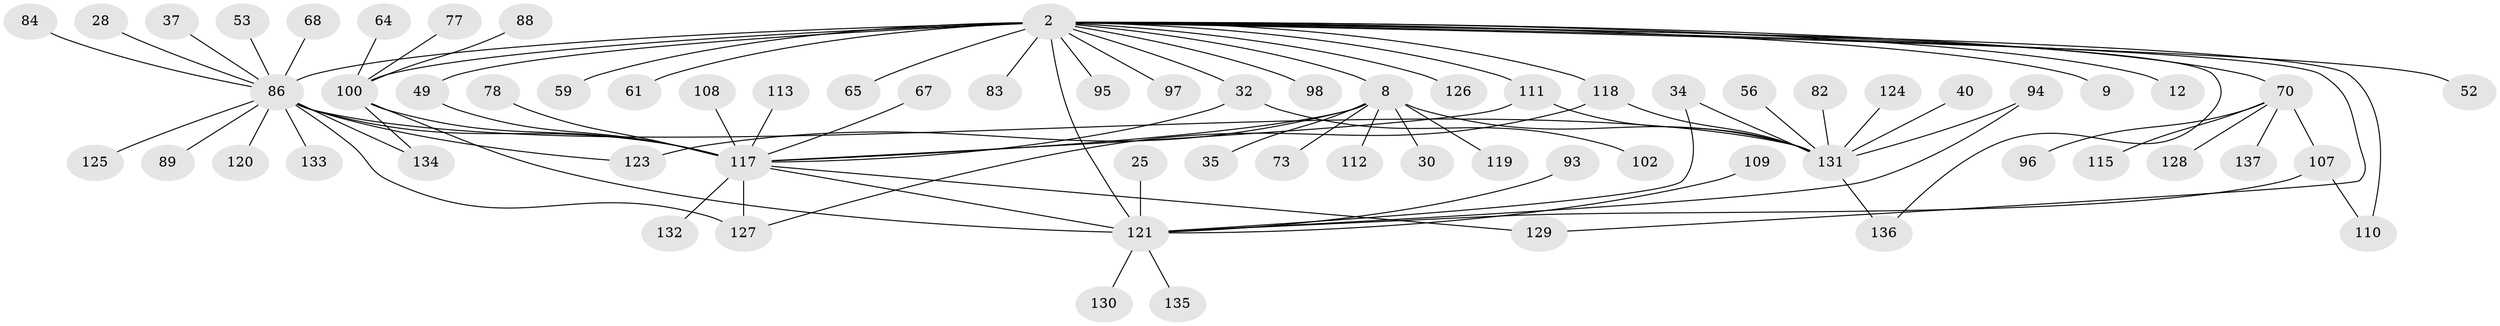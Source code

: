 // original degree distribution, {7: 0.0072992700729927005, 36: 0.0072992700729927005, 4: 0.06569343065693431, 11: 0.0072992700729927005, 16: 0.0072992700729927005, 5: 0.043795620437956206, 6: 0.021897810218978103, 1: 0.4306569343065693, 3: 0.12408759124087591, 8: 0.0072992700729927005, 10: 0.0072992700729927005, 13: 0.0072992700729927005, 9: 0.0072992700729927005, 2: 0.25547445255474455}
// Generated by graph-tools (version 1.1) at 2025/47/03/09/25 04:47:06]
// undirected, 68 vertices, 87 edges
graph export_dot {
graph [start="1"]
  node [color=gray90,style=filled];
  2;
  8 [super="+4"];
  9;
  12;
  25;
  28;
  30;
  32;
  34 [super="+31"];
  35;
  37;
  40;
  49;
  52;
  53;
  56;
  59;
  61 [super="+42"];
  64;
  65;
  67;
  68;
  70 [super="+17+55"];
  73;
  77;
  78;
  82;
  83;
  84;
  86 [super="+16+5+24+48"];
  88;
  89 [super="+50"];
  93;
  94 [super="+27"];
  95;
  96;
  97;
  98 [super="+87"];
  100 [super="+45+26"];
  102;
  107 [super="+29+51"];
  108;
  109;
  110 [super="+104"];
  111 [super="+46"];
  112;
  113;
  115;
  117 [super="+33+72+75+76+114"];
  118 [super="+39+79"];
  119 [super="+116"];
  120;
  121 [super="+80+99+92+54"];
  123 [super="+36"];
  124;
  125;
  126;
  127 [super="+47+66"];
  128;
  129;
  130;
  131 [super="+106"];
  132;
  133;
  134 [super="+122"];
  135;
  136 [super="+91"];
  137;
  2 -- 8 [weight=2];
  2 -- 9;
  2 -- 12;
  2 -- 32;
  2 -- 49;
  2 -- 52;
  2 -- 59;
  2 -- 61 [weight=2];
  2 -- 65;
  2 -- 70 [weight=2];
  2 -- 83;
  2 -- 95;
  2 -- 97;
  2 -- 100 [weight=4];
  2 -- 126;
  2 -- 129;
  2 -- 86 [weight=5];
  2 -- 111;
  2 -- 121 [weight=3];
  2 -- 118;
  2 -- 110;
  2 -- 98;
  2 -- 136;
  8 -- 30;
  8 -- 123;
  8 -- 35;
  8 -- 73;
  8 -- 112;
  8 -- 131;
  8 -- 117 [weight=4];
  8 -- 119;
  25 -- 121;
  28 -- 86;
  32 -- 102;
  32 -- 117 [weight=2];
  34 -- 121;
  34 -- 131;
  37 -- 86;
  40 -- 131;
  49 -- 117;
  53 -- 86;
  56 -- 131;
  64 -- 100;
  67 -- 117;
  68 -- 86;
  70 -- 96;
  70 -- 115;
  70 -- 137;
  70 -- 128;
  70 -- 107;
  77 -- 100;
  78 -- 117;
  82 -- 131;
  84 -- 86;
  86 -- 125;
  86 -- 133;
  86 -- 131 [weight=3];
  86 -- 120;
  86 -- 123;
  86 -- 127 [weight=2];
  86 -- 89;
  86 -- 117 [weight=4];
  86 -- 134;
  88 -- 100;
  93 -- 121;
  94 -- 131;
  94 -- 121;
  100 -- 134;
  100 -- 121;
  100 -- 117 [weight=4];
  107 -- 121 [weight=2];
  107 -- 110;
  108 -- 117;
  109 -- 121;
  111 -- 131;
  111 -- 117;
  113 -- 117;
  117 -- 121 [weight=2];
  117 -- 127;
  117 -- 129;
  117 -- 132;
  118 -- 131;
  118 -- 127;
  121 -- 130;
  121 -- 135;
  124 -- 131;
  131 -- 136;
}
